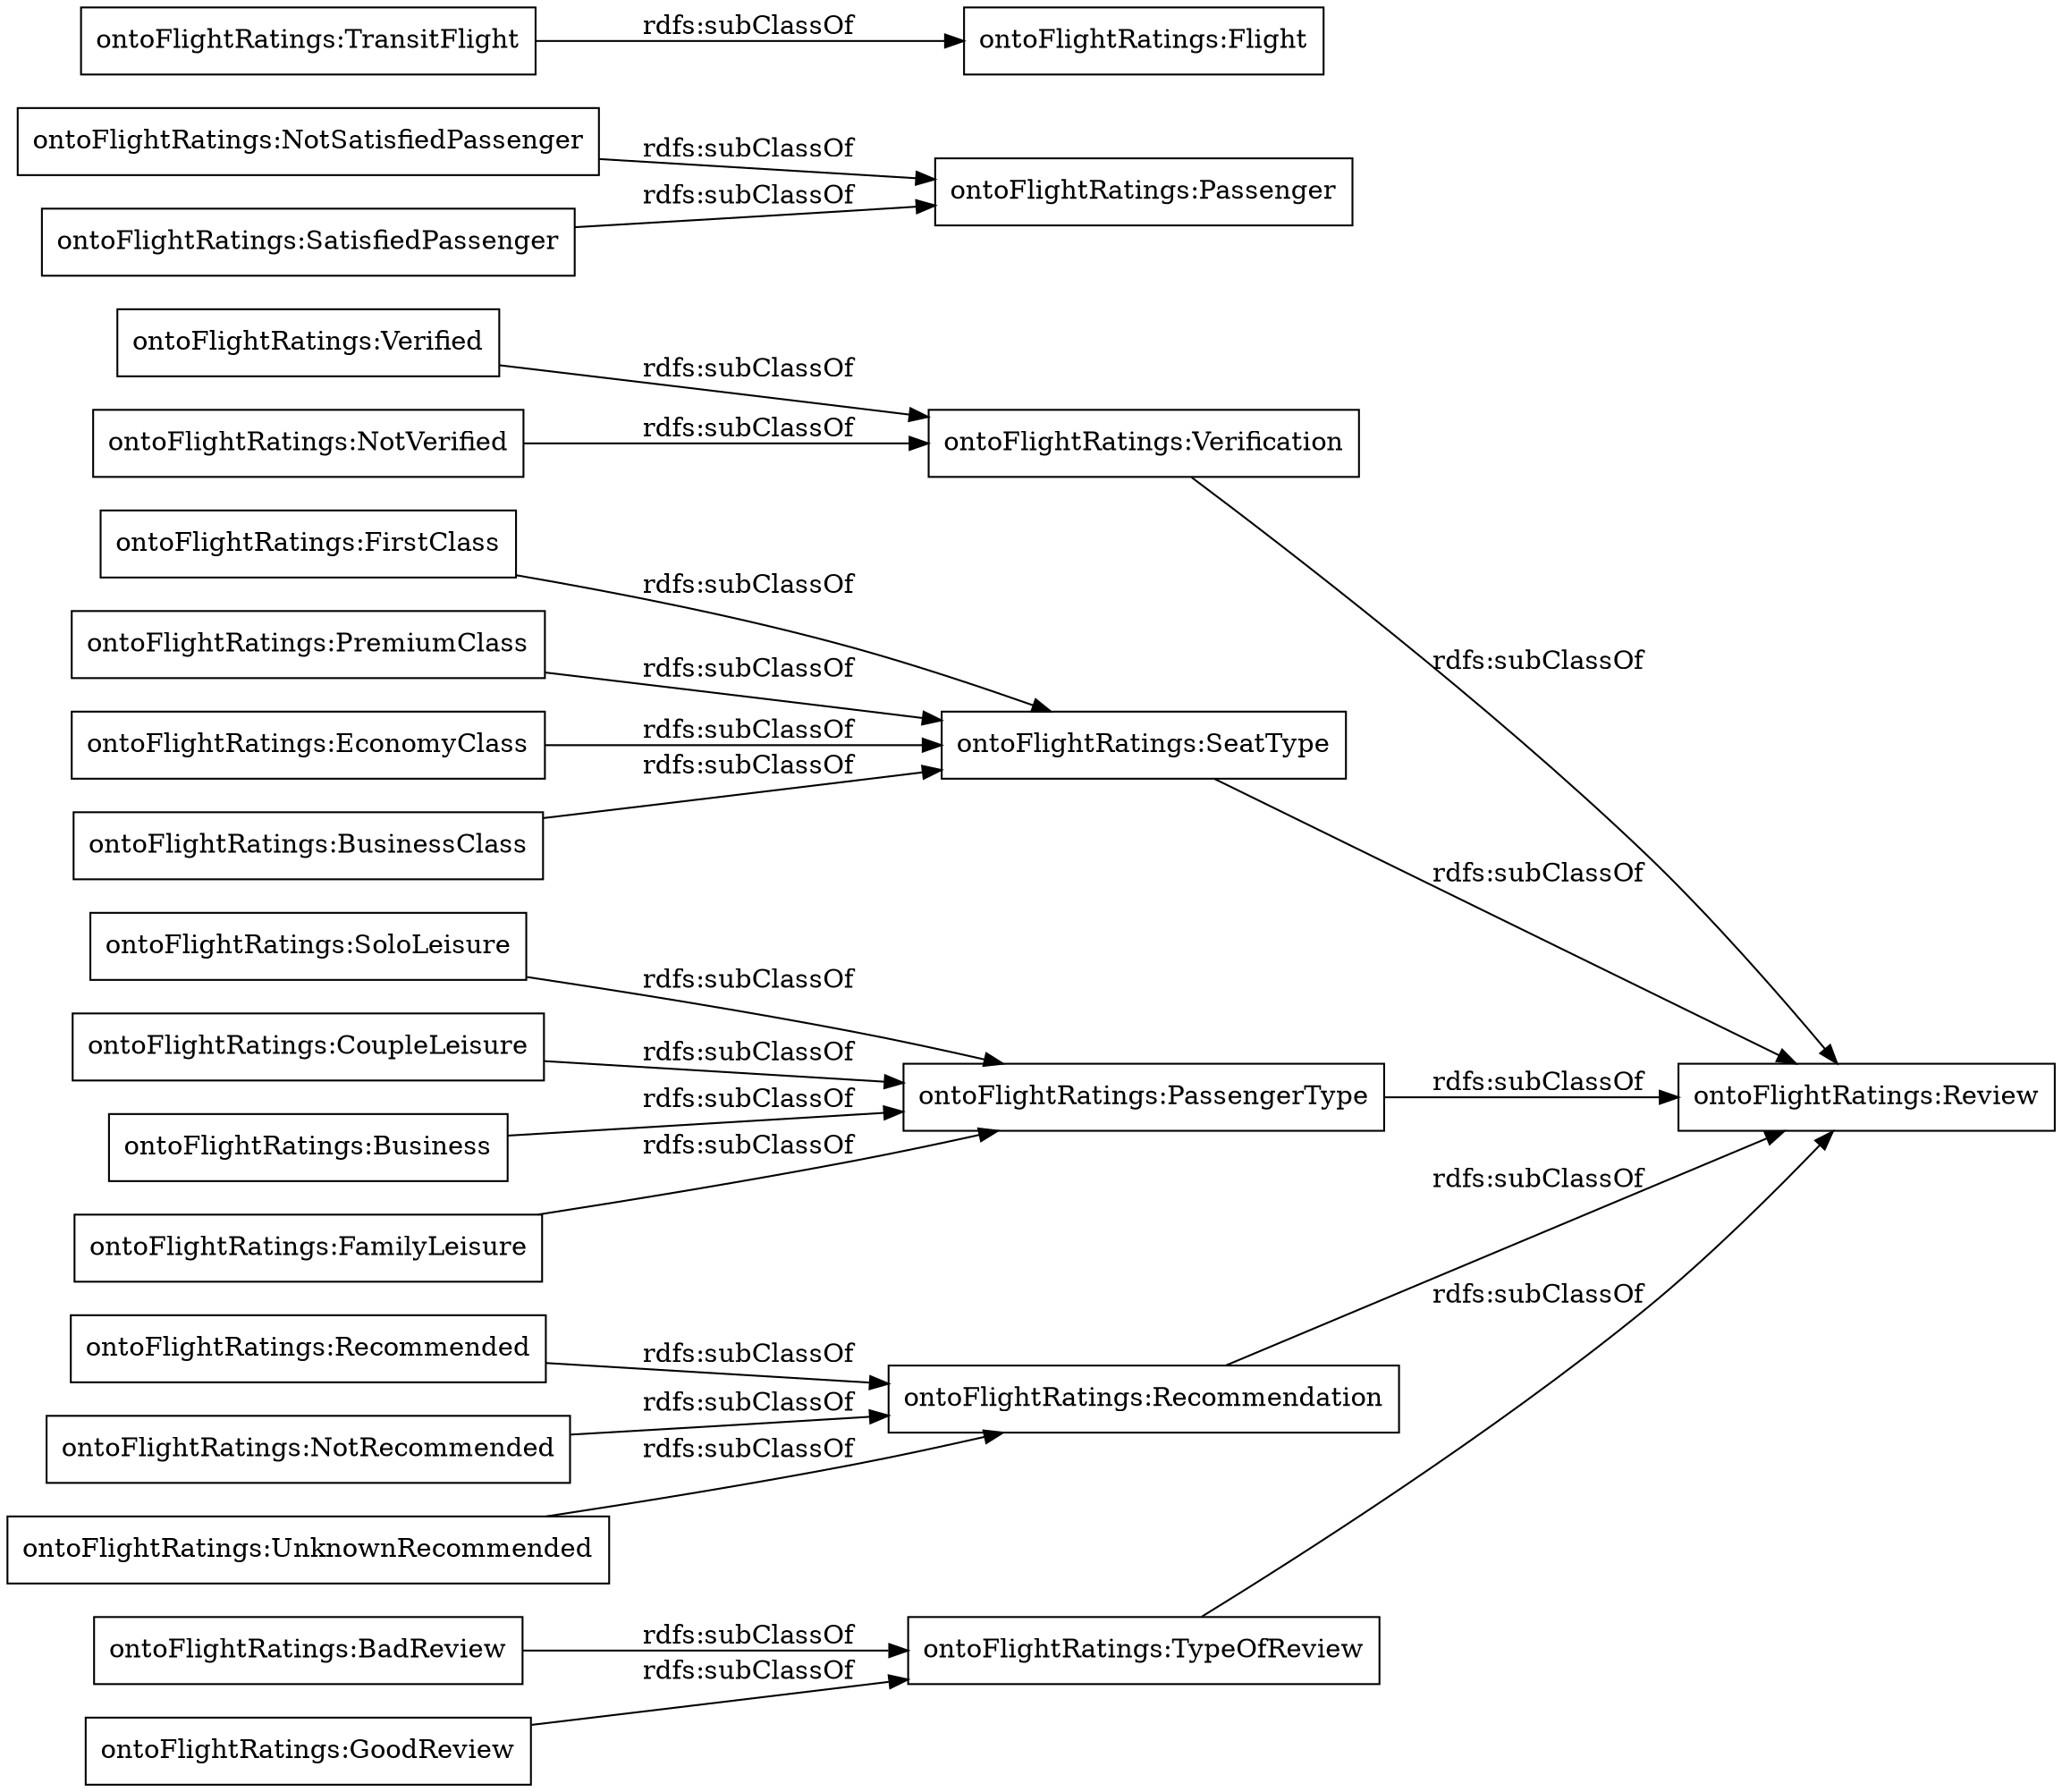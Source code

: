 digraph ar2dtool_diagram { 
rankdir=LR;
size="1000"
node [shape = rectangle, color="black"]; "ontoFlightRatings:Review" "ontoFlightRatings:Verification" "ontoFlightRatings:Recommended" "ontoFlightRatings:NotRecommended" "ontoFlightRatings:NotSatisfiedPassenger" "ontoFlightRatings:Verified" "ontoFlightRatings:UnknownRecommended" "ontoFlightRatings:SeatType" "ontoFlightRatings:SatisfiedPassenger" "ontoFlightRatings:FirstClass" "ontoFlightRatings:SoloLeisure" "ontoFlightRatings:CoupleLeisure" "ontoFlightRatings:TransitFlight" "ontoFlightRatings:Business" "ontoFlightRatings:BadReview" "ontoFlightRatings:Passenger" "ontoFlightRatings:PremiumClass" "ontoFlightRatings:EconomyClass" "ontoFlightRatings:BusinessClass" "ontoFlightRatings:Flight" "ontoFlightRatings:PassengerType" "ontoFlightRatings:NotVerified" "ontoFlightRatings:GoodReview" "ontoFlightRatings:Recommendation" "ontoFlightRatings:TypeOfReview" "ontoFlightRatings:FamilyLeisure" ; /*classes style*/
	"ontoFlightRatings:FirstClass" -> "ontoFlightRatings:SeatType" [ label = "rdfs:subClassOf" ];
	"ontoFlightRatings:SeatType" -> "ontoFlightRatings:Review" [ label = "rdfs:subClassOf" ];
	"ontoFlightRatings:BadReview" -> "ontoFlightRatings:TypeOfReview" [ label = "rdfs:subClassOf" ];
	"ontoFlightRatings:CoupleLeisure" -> "ontoFlightRatings:PassengerType" [ label = "rdfs:subClassOf" ];
	"ontoFlightRatings:SatisfiedPassenger" -> "ontoFlightRatings:Passenger" [ label = "rdfs:subClassOf" ];
	"ontoFlightRatings:SoloLeisure" -> "ontoFlightRatings:PassengerType" [ label = "rdfs:subClassOf" ];
	"ontoFlightRatings:Business" -> "ontoFlightRatings:PassengerType" [ label = "rdfs:subClassOf" ];
	"ontoFlightRatings:Verified" -> "ontoFlightRatings:Verification" [ label = "rdfs:subClassOf" ];
	"ontoFlightRatings:NotSatisfiedPassenger" -> "ontoFlightRatings:Passenger" [ label = "rdfs:subClassOf" ];
	"ontoFlightRatings:TypeOfReview" -> "ontoFlightRatings:Review" [ label = "rdfs:subClassOf" ];
	"ontoFlightRatings:NotVerified" -> "ontoFlightRatings:Verification" [ label = "rdfs:subClassOf" ];
	"ontoFlightRatings:Recommendation" -> "ontoFlightRatings:Review" [ label = "rdfs:subClassOf" ];
	"ontoFlightRatings:TransitFlight" -> "ontoFlightRatings:Flight" [ label = "rdfs:subClassOf" ];
	"ontoFlightRatings:PremiumClass" -> "ontoFlightRatings:SeatType" [ label = "rdfs:subClassOf" ];
	"ontoFlightRatings:EconomyClass" -> "ontoFlightRatings:SeatType" [ label = "rdfs:subClassOf" ];
	"ontoFlightRatings:NotRecommended" -> "ontoFlightRatings:Recommendation" [ label = "rdfs:subClassOf" ];
	"ontoFlightRatings:Verification" -> "ontoFlightRatings:Review" [ label = "rdfs:subClassOf" ];
	"ontoFlightRatings:Recommended" -> "ontoFlightRatings:Recommendation" [ label = "rdfs:subClassOf" ];
	"ontoFlightRatings:BusinessClass" -> "ontoFlightRatings:SeatType" [ label = "rdfs:subClassOf" ];
	"ontoFlightRatings:UnknownRecommended" -> "ontoFlightRatings:Recommendation" [ label = "rdfs:subClassOf" ];
	"ontoFlightRatings:FamilyLeisure" -> "ontoFlightRatings:PassengerType" [ label = "rdfs:subClassOf" ];
	"ontoFlightRatings:PassengerType" -> "ontoFlightRatings:Review" [ label = "rdfs:subClassOf" ];
	"ontoFlightRatings:GoodReview" -> "ontoFlightRatings:TypeOfReview" [ label = "rdfs:subClassOf" ];

}
